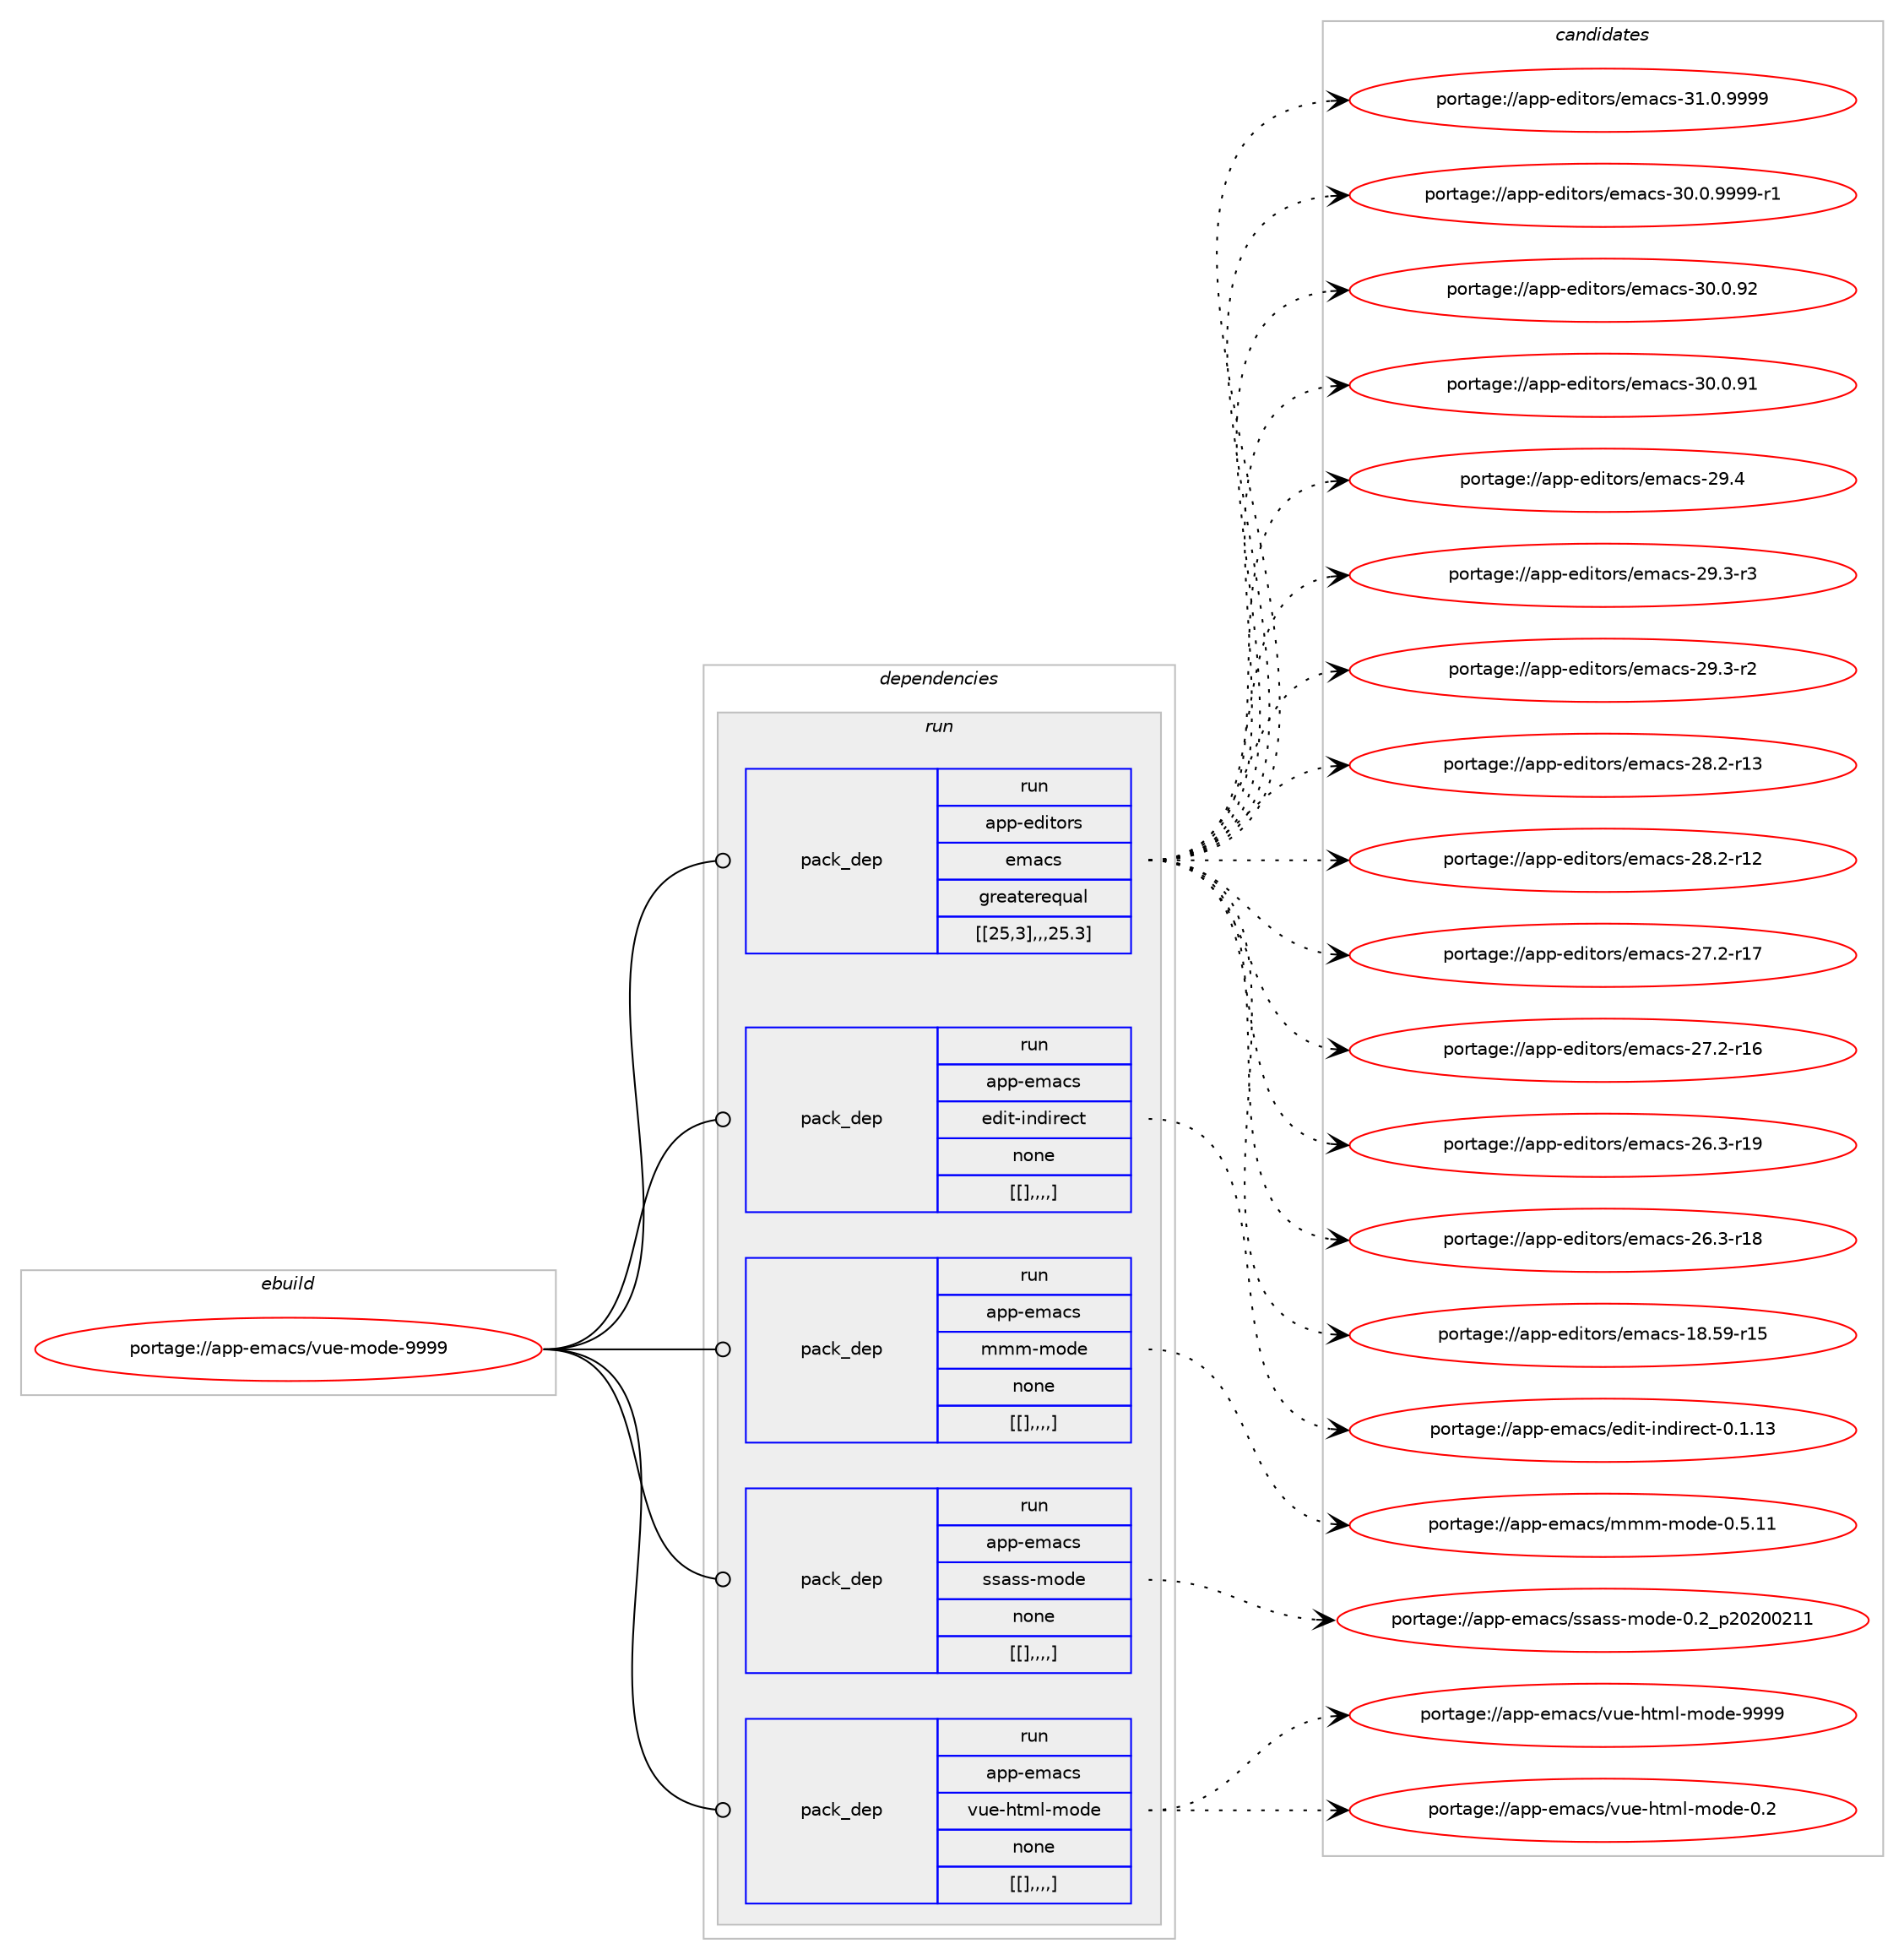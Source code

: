 digraph prolog {

# *************
# Graph options
# *************

newrank=true;
concentrate=true;
compound=true;
graph [rankdir=LR,fontname=Helvetica,fontsize=10,ranksep=1.5];#, ranksep=2.5, nodesep=0.2];
edge  [arrowhead=vee];
node  [fontname=Helvetica,fontsize=10];

# **********
# The ebuild
# **********

subgraph cluster_leftcol {
color=gray;
label=<<i>ebuild</i>>;
id [label="portage://app-emacs/vue-mode-9999", color=red, width=4, href="../app-emacs/vue-mode-9999.svg"];
}

# ****************
# The dependencies
# ****************

subgraph cluster_midcol {
color=gray;
label=<<i>dependencies</i>>;
subgraph cluster_compile {
fillcolor="#eeeeee";
style=filled;
label=<<i>compile</i>>;
}
subgraph cluster_compileandrun {
fillcolor="#eeeeee";
style=filled;
label=<<i>compile and run</i>>;
}
subgraph cluster_run {
fillcolor="#eeeeee";
style=filled;
label=<<i>run</i>>;
subgraph pack17545 {
dependency24321 [label=<<TABLE BORDER="0" CELLBORDER="1" CELLSPACING="0" CELLPADDING="4" WIDTH="220"><TR><TD ROWSPAN="6" CELLPADDING="30">pack_dep</TD></TR><TR><TD WIDTH="110">run</TD></TR><TR><TD>app-editors</TD></TR><TR><TD>emacs</TD></TR><TR><TD>greaterequal</TD></TR><TR><TD>[[25,3],,,25.3]</TD></TR></TABLE>>, shape=none, color=blue];
}
id:e -> dependency24321:w [weight=20,style="solid",arrowhead="odot"];
subgraph pack17547 {
dependency24323 [label=<<TABLE BORDER="0" CELLBORDER="1" CELLSPACING="0" CELLPADDING="4" WIDTH="220"><TR><TD ROWSPAN="6" CELLPADDING="30">pack_dep</TD></TR><TR><TD WIDTH="110">run</TD></TR><TR><TD>app-emacs</TD></TR><TR><TD>edit-indirect</TD></TR><TR><TD>none</TD></TR><TR><TD>[[],,,,]</TD></TR></TABLE>>, shape=none, color=blue];
}
id:e -> dependency24323:w [weight=20,style="solid",arrowhead="odot"];
subgraph pack17550 {
dependency24325 [label=<<TABLE BORDER="0" CELLBORDER="1" CELLSPACING="0" CELLPADDING="4" WIDTH="220"><TR><TD ROWSPAN="6" CELLPADDING="30">pack_dep</TD></TR><TR><TD WIDTH="110">run</TD></TR><TR><TD>app-emacs</TD></TR><TR><TD>mmm-mode</TD></TR><TR><TD>none</TD></TR><TR><TD>[[],,,,]</TD></TR></TABLE>>, shape=none, color=blue];
}
id:e -> dependency24325:w [weight=20,style="solid",arrowhead="odot"];
subgraph pack17553 {
dependency24329 [label=<<TABLE BORDER="0" CELLBORDER="1" CELLSPACING="0" CELLPADDING="4" WIDTH="220"><TR><TD ROWSPAN="6" CELLPADDING="30">pack_dep</TD></TR><TR><TD WIDTH="110">run</TD></TR><TR><TD>app-emacs</TD></TR><TR><TD>ssass-mode</TD></TR><TR><TD>none</TD></TR><TR><TD>[[],,,,]</TD></TR></TABLE>>, shape=none, color=blue];
}
id:e -> dependency24329:w [weight=20,style="solid",arrowhead="odot"];
subgraph pack17556 {
dependency24332 [label=<<TABLE BORDER="0" CELLBORDER="1" CELLSPACING="0" CELLPADDING="4" WIDTH="220"><TR><TD ROWSPAN="6" CELLPADDING="30">pack_dep</TD></TR><TR><TD WIDTH="110">run</TD></TR><TR><TD>app-emacs</TD></TR><TR><TD>vue-html-mode</TD></TR><TR><TD>none</TD></TR><TR><TD>[[],,,,]</TD></TR></TABLE>>, shape=none, color=blue];
}
id:e -> dependency24332:w [weight=20,style="solid",arrowhead="odot"];
}
}

# **************
# The candidates
# **************

subgraph cluster_choices {
rank=same;
color=gray;
label=<<i>candidates</i>>;

subgraph choice17489 {
color=black;
nodesep=1;
choice971121124510110010511611111411547101109979911545514946484657575757 [label="portage://app-editors/emacs-31.0.9999", color=red, width=4,href="../app-editors/emacs-31.0.9999.svg"];
choice9711211245101100105116111114115471011099799115455148464846575757574511449 [label="portage://app-editors/emacs-30.0.9999-r1", color=red, width=4,href="../app-editors/emacs-30.0.9999-r1.svg"];
choice97112112451011001051161111141154710110997991154551484648465750 [label="portage://app-editors/emacs-30.0.92", color=red, width=4,href="../app-editors/emacs-30.0.92.svg"];
choice97112112451011001051161111141154710110997991154551484648465749 [label="portage://app-editors/emacs-30.0.91", color=red, width=4,href="../app-editors/emacs-30.0.91.svg"];
choice97112112451011001051161111141154710110997991154550574652 [label="portage://app-editors/emacs-29.4", color=red, width=4,href="../app-editors/emacs-29.4.svg"];
choice971121124510110010511611111411547101109979911545505746514511451 [label="portage://app-editors/emacs-29.3-r3", color=red, width=4,href="../app-editors/emacs-29.3-r3.svg"];
choice971121124510110010511611111411547101109979911545505746514511450 [label="portage://app-editors/emacs-29.3-r2", color=red, width=4,href="../app-editors/emacs-29.3-r2.svg"];
choice97112112451011001051161111141154710110997991154550564650451144951 [label="portage://app-editors/emacs-28.2-r13", color=red, width=4,href="../app-editors/emacs-28.2-r13.svg"];
choice97112112451011001051161111141154710110997991154550564650451144950 [label="portage://app-editors/emacs-28.2-r12", color=red, width=4,href="../app-editors/emacs-28.2-r12.svg"];
choice97112112451011001051161111141154710110997991154550554650451144955 [label="portage://app-editors/emacs-27.2-r17", color=red, width=4,href="../app-editors/emacs-27.2-r17.svg"];
choice97112112451011001051161111141154710110997991154550554650451144954 [label="portage://app-editors/emacs-27.2-r16", color=red, width=4,href="../app-editors/emacs-27.2-r16.svg"];
choice97112112451011001051161111141154710110997991154550544651451144957 [label="portage://app-editors/emacs-26.3-r19", color=red, width=4,href="../app-editors/emacs-26.3-r19.svg"];
choice97112112451011001051161111141154710110997991154550544651451144956 [label="portage://app-editors/emacs-26.3-r18", color=red, width=4,href="../app-editors/emacs-26.3-r18.svg"];
choice9711211245101100105116111114115471011099799115454956465357451144953 [label="portage://app-editors/emacs-18.59-r15", color=red, width=4,href="../app-editors/emacs-18.59-r15.svg"];
dependency24321:e -> choice971121124510110010511611111411547101109979911545514946484657575757:w [style=dotted,weight="100"];
dependency24321:e -> choice9711211245101100105116111114115471011099799115455148464846575757574511449:w [style=dotted,weight="100"];
dependency24321:e -> choice97112112451011001051161111141154710110997991154551484648465750:w [style=dotted,weight="100"];
dependency24321:e -> choice97112112451011001051161111141154710110997991154551484648465749:w [style=dotted,weight="100"];
dependency24321:e -> choice97112112451011001051161111141154710110997991154550574652:w [style=dotted,weight="100"];
dependency24321:e -> choice971121124510110010511611111411547101109979911545505746514511451:w [style=dotted,weight="100"];
dependency24321:e -> choice971121124510110010511611111411547101109979911545505746514511450:w [style=dotted,weight="100"];
dependency24321:e -> choice97112112451011001051161111141154710110997991154550564650451144951:w [style=dotted,weight="100"];
dependency24321:e -> choice97112112451011001051161111141154710110997991154550564650451144950:w [style=dotted,weight="100"];
dependency24321:e -> choice97112112451011001051161111141154710110997991154550554650451144955:w [style=dotted,weight="100"];
dependency24321:e -> choice97112112451011001051161111141154710110997991154550554650451144954:w [style=dotted,weight="100"];
dependency24321:e -> choice97112112451011001051161111141154710110997991154550544651451144957:w [style=dotted,weight="100"];
dependency24321:e -> choice97112112451011001051161111141154710110997991154550544651451144956:w [style=dotted,weight="100"];
dependency24321:e -> choice9711211245101100105116111114115471011099799115454956465357451144953:w [style=dotted,weight="100"];
}
subgraph choice17504 {
color=black;
nodesep=1;
choice9711211245101109979911547101100105116451051101001051141019911645484649464951 [label="portage://app-emacs/edit-indirect-0.1.13", color=red, width=4,href="../app-emacs/edit-indirect-0.1.13.svg"];
dependency24323:e -> choice9711211245101109979911547101100105116451051101001051141019911645484649464951:w [style=dotted,weight="100"];
}
subgraph choice17508 {
color=black;
nodesep=1;
choice97112112451011099799115471091091094510911110010145484653464949 [label="portage://app-emacs/mmm-mode-0.5.11", color=red, width=4,href="../app-emacs/mmm-mode-0.5.11.svg"];
dependency24325:e -> choice97112112451011099799115471091091094510911110010145484653464949:w [style=dotted,weight="100"];
}
subgraph choice17514 {
color=black;
nodesep=1;
choice9711211245101109979911547115115971151154510911110010145484650951125048504848504949 [label="portage://app-emacs/ssass-mode-0.2_p20200211", color=red, width=4,href="../app-emacs/ssass-mode-0.2_p20200211.svg"];
dependency24329:e -> choice9711211245101109979911547115115971151154510911110010145484650951125048504848504949:w [style=dotted,weight="100"];
}
subgraph choice17524 {
color=black;
nodesep=1;
choice971121124510110997991154711811710145104116109108451091111001014557575757 [label="portage://app-emacs/vue-html-mode-9999", color=red, width=4,href="../app-emacs/vue-html-mode-9999.svg"];
choice9711211245101109979911547118117101451041161091084510911110010145484650 [label="portage://app-emacs/vue-html-mode-0.2", color=red, width=4,href="../app-emacs/vue-html-mode-0.2.svg"];
dependency24332:e -> choice971121124510110997991154711811710145104116109108451091111001014557575757:w [style=dotted,weight="100"];
dependency24332:e -> choice9711211245101109979911547118117101451041161091084510911110010145484650:w [style=dotted,weight="100"];
}
}

}
